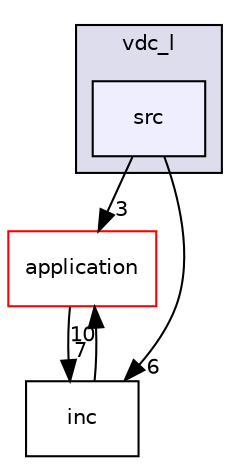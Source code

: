 digraph "src" {
  compound=true
  node [ fontsize="10", fontname="Helvetica"];
  edge [ labelfontsize="10", labelfontname="Helvetica"];
  subgraph clusterdir_97eff922d235765ec647a9ea03955f69 {
    graph [ bgcolor="#ddddee", pencolor="black", label="vdc_l" fontname="Helvetica", fontsize="10", URL="dir_97eff922d235765ec647a9ea03955f69.html"]
  dir_b23752961925a85c51eae10306fc7f69 [shape=box, label="src", style="filled", fillcolor="#eeeeff", pencolor="black", URL="dir_b23752961925a85c51eae10306fc7f69.html"];
  }
  dir_eda2a6d705da8f3400ffe9a7dcb90b30 [shape=box label="application" fillcolor="white" style="filled" color="red" URL="dir_eda2a6d705da8f3400ffe9a7dcb90b30.html"];
  dir_4107c4d2c4f57dd84af28b5064e7e826 [shape=box label="inc" URL="dir_4107c4d2c4f57dd84af28b5064e7e826.html"];
  dir_eda2a6d705da8f3400ffe9a7dcb90b30->dir_4107c4d2c4f57dd84af28b5064e7e826 [headlabel="7", labeldistance=1.5 headhref="dir_000002_000097.html"];
  dir_4107c4d2c4f57dd84af28b5064e7e826->dir_eda2a6d705da8f3400ffe9a7dcb90b30 [headlabel="10", labeldistance=1.5 headhref="dir_000097_000002.html"];
  dir_b23752961925a85c51eae10306fc7f69->dir_eda2a6d705da8f3400ffe9a7dcb90b30 [headlabel="3", labeldistance=1.5 headhref="dir_000101_000002.html"];
  dir_b23752961925a85c51eae10306fc7f69->dir_4107c4d2c4f57dd84af28b5064e7e826 [headlabel="6", labeldistance=1.5 headhref="dir_000101_000097.html"];
}
